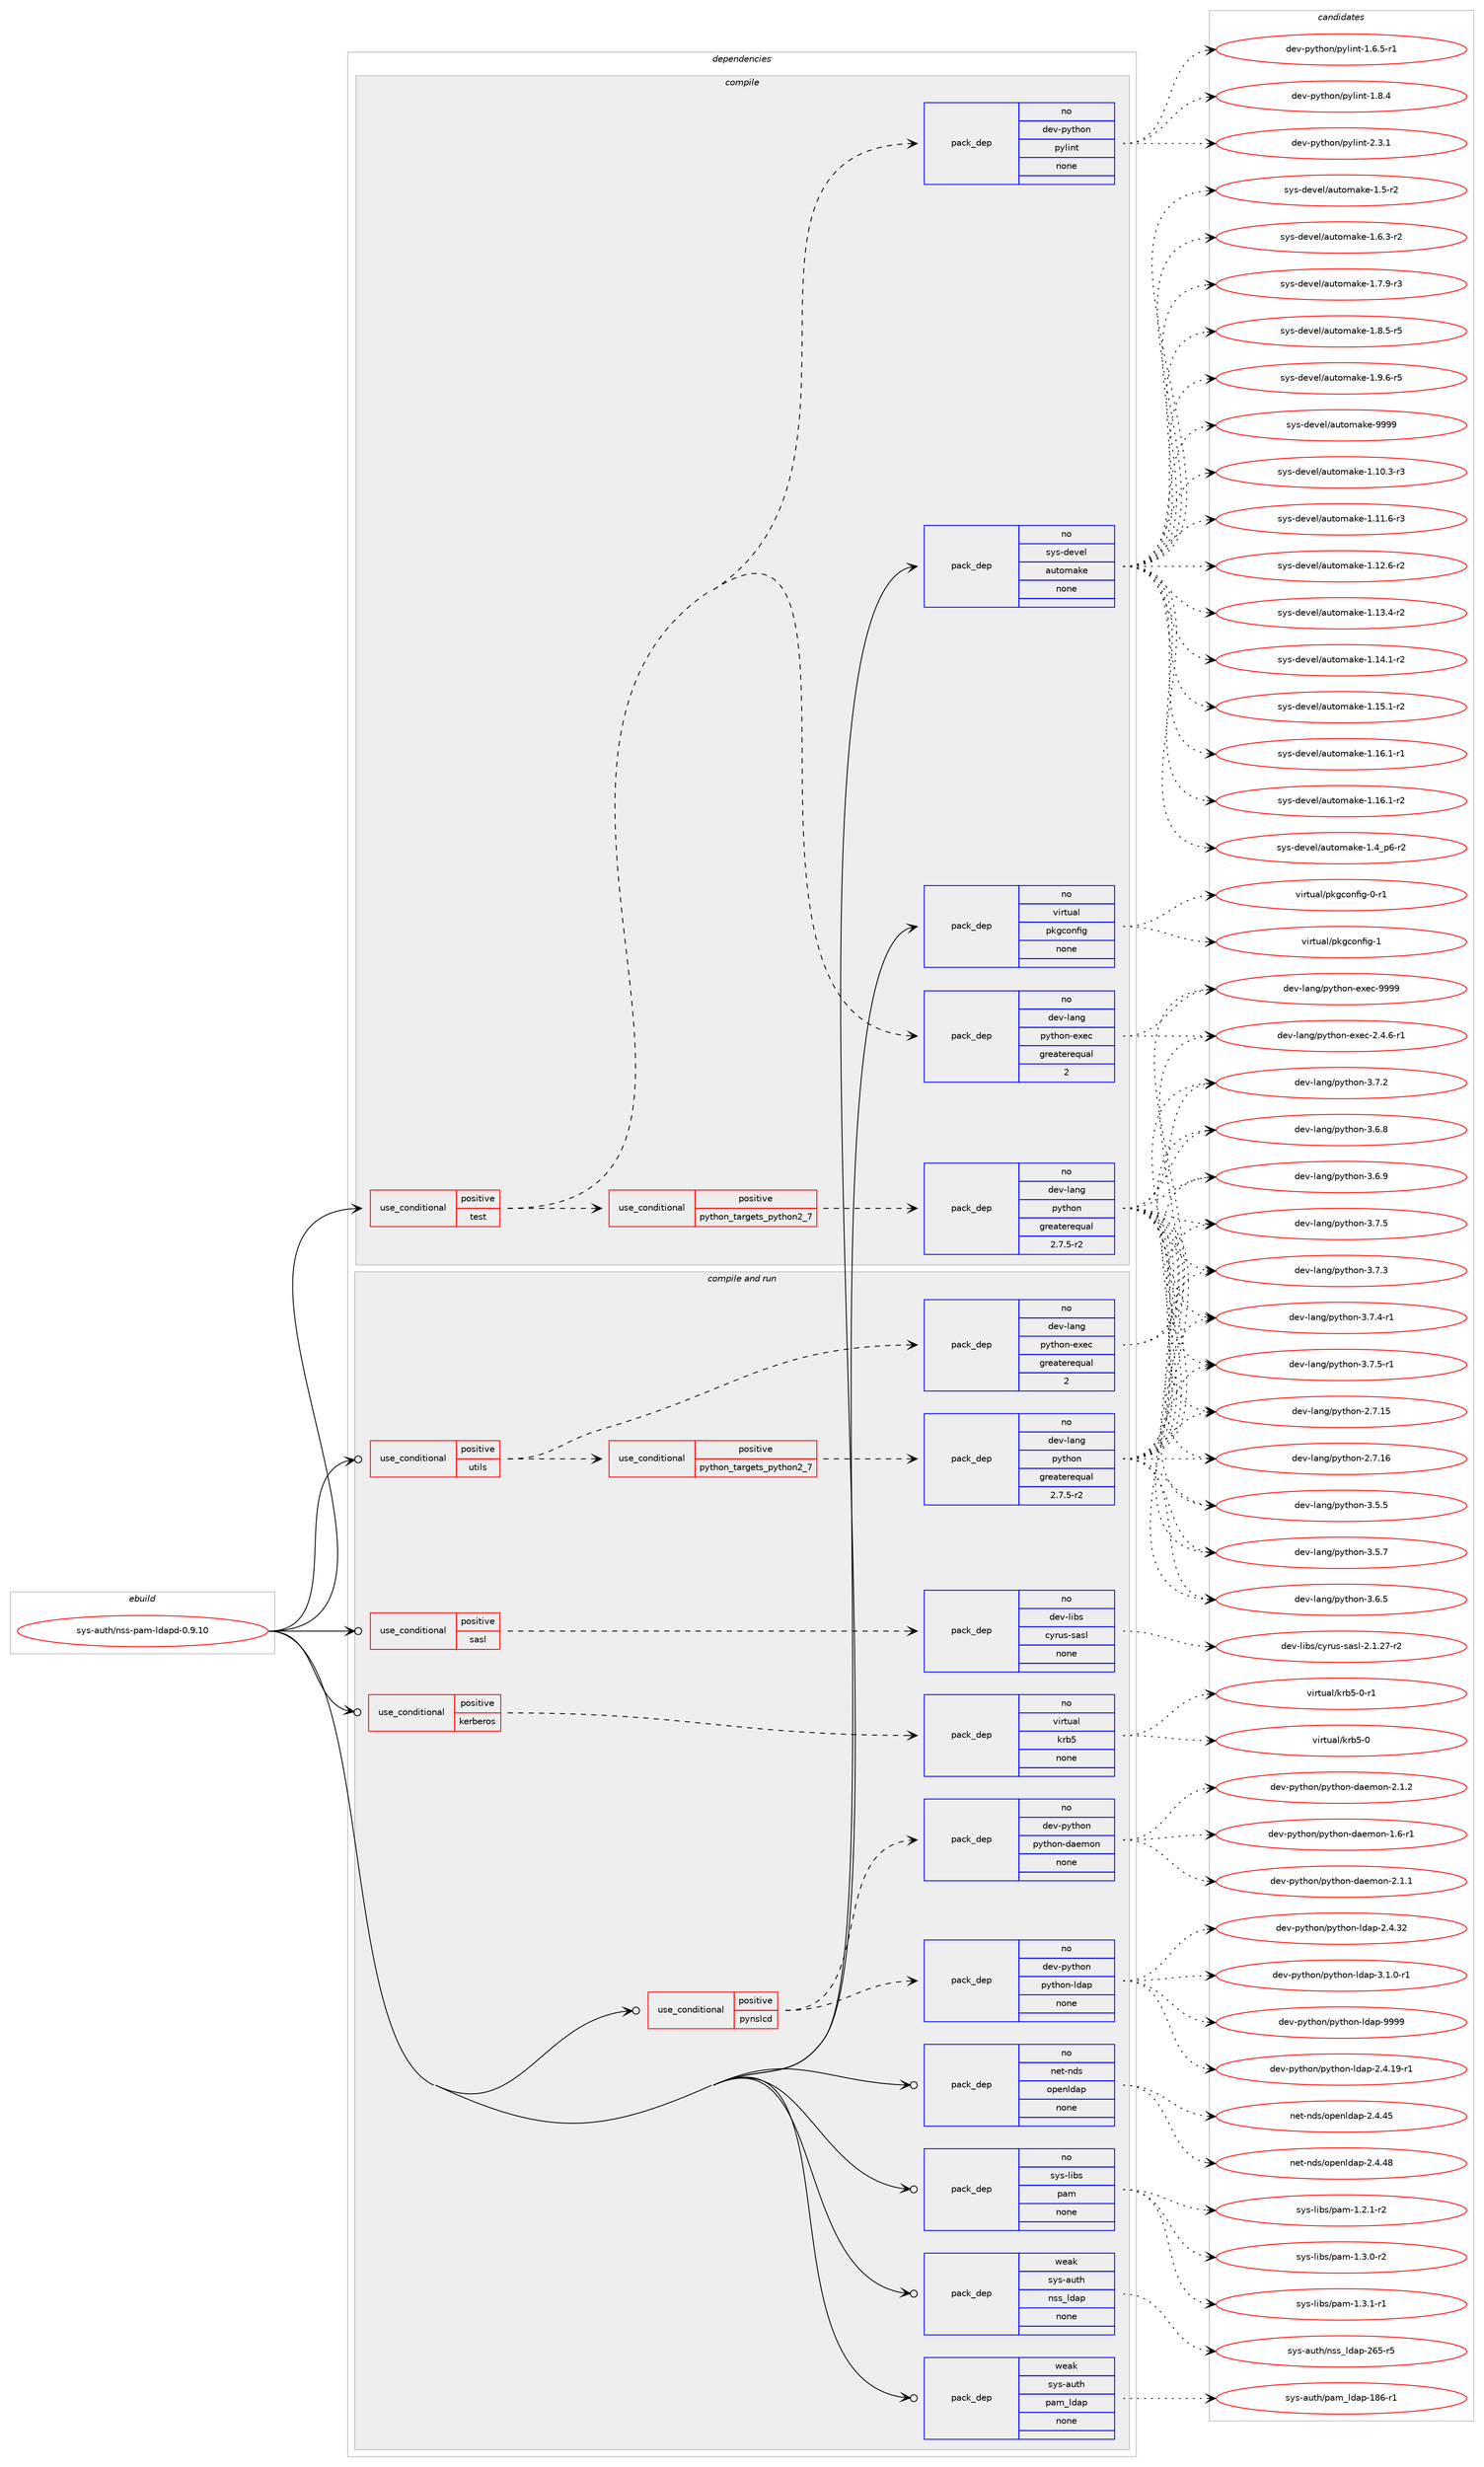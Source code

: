 digraph prolog {

# *************
# Graph options
# *************

newrank=true;
concentrate=true;
compound=true;
graph [rankdir=LR,fontname=Helvetica,fontsize=10,ranksep=1.5];#, ranksep=2.5, nodesep=0.2];
edge  [arrowhead=vee];
node  [fontname=Helvetica,fontsize=10];

# **********
# The ebuild
# **********

subgraph cluster_leftcol {
color=gray;
rank=same;
label=<<i>ebuild</i>>;
id [label="sys-auth/nss-pam-ldapd-0.9.10", color=red, width=4, href="../sys-auth/nss-pam-ldapd-0.9.10.svg"];
}

# ****************
# The dependencies
# ****************

subgraph cluster_midcol {
color=gray;
label=<<i>dependencies</i>>;
subgraph cluster_compile {
fillcolor="#eeeeee";
style=filled;
label=<<i>compile</i>>;
subgraph cond212019 {
dependency880118 [label=<<TABLE BORDER="0" CELLBORDER="1" CELLSPACING="0" CELLPADDING="4"><TR><TD ROWSPAN="3" CELLPADDING="10">use_conditional</TD></TR><TR><TD>positive</TD></TR><TR><TD>test</TD></TR></TABLE>>, shape=none, color=red];
subgraph cond212020 {
dependency880119 [label=<<TABLE BORDER="0" CELLBORDER="1" CELLSPACING="0" CELLPADDING="4"><TR><TD ROWSPAN="3" CELLPADDING="10">use_conditional</TD></TR><TR><TD>positive</TD></TR><TR><TD>python_targets_python2_7</TD></TR></TABLE>>, shape=none, color=red];
subgraph pack652680 {
dependency880120 [label=<<TABLE BORDER="0" CELLBORDER="1" CELLSPACING="0" CELLPADDING="4" WIDTH="220"><TR><TD ROWSPAN="6" CELLPADDING="30">pack_dep</TD></TR><TR><TD WIDTH="110">no</TD></TR><TR><TD>dev-lang</TD></TR><TR><TD>python</TD></TR><TR><TD>greaterequal</TD></TR><TR><TD>2.7.5-r2</TD></TR></TABLE>>, shape=none, color=blue];
}
dependency880119:e -> dependency880120:w [weight=20,style="dashed",arrowhead="vee"];
}
dependency880118:e -> dependency880119:w [weight=20,style="dashed",arrowhead="vee"];
subgraph pack652681 {
dependency880121 [label=<<TABLE BORDER="0" CELLBORDER="1" CELLSPACING="0" CELLPADDING="4" WIDTH="220"><TR><TD ROWSPAN="6" CELLPADDING="30">pack_dep</TD></TR><TR><TD WIDTH="110">no</TD></TR><TR><TD>dev-lang</TD></TR><TR><TD>python-exec</TD></TR><TR><TD>greaterequal</TD></TR><TR><TD>2</TD></TR></TABLE>>, shape=none, color=blue];
}
dependency880118:e -> dependency880121:w [weight=20,style="dashed",arrowhead="vee"];
subgraph pack652682 {
dependency880122 [label=<<TABLE BORDER="0" CELLBORDER="1" CELLSPACING="0" CELLPADDING="4" WIDTH="220"><TR><TD ROWSPAN="6" CELLPADDING="30">pack_dep</TD></TR><TR><TD WIDTH="110">no</TD></TR><TR><TD>dev-python</TD></TR><TR><TD>pylint</TD></TR><TR><TD>none</TD></TR><TR><TD></TD></TR></TABLE>>, shape=none, color=blue];
}
dependency880118:e -> dependency880122:w [weight=20,style="dashed",arrowhead="vee"];
}
id:e -> dependency880118:w [weight=20,style="solid",arrowhead="vee"];
subgraph pack652683 {
dependency880123 [label=<<TABLE BORDER="0" CELLBORDER="1" CELLSPACING="0" CELLPADDING="4" WIDTH="220"><TR><TD ROWSPAN="6" CELLPADDING="30">pack_dep</TD></TR><TR><TD WIDTH="110">no</TD></TR><TR><TD>sys-devel</TD></TR><TR><TD>automake</TD></TR><TR><TD>none</TD></TR><TR><TD></TD></TR></TABLE>>, shape=none, color=blue];
}
id:e -> dependency880123:w [weight=20,style="solid",arrowhead="vee"];
subgraph pack652684 {
dependency880124 [label=<<TABLE BORDER="0" CELLBORDER="1" CELLSPACING="0" CELLPADDING="4" WIDTH="220"><TR><TD ROWSPAN="6" CELLPADDING="30">pack_dep</TD></TR><TR><TD WIDTH="110">no</TD></TR><TR><TD>virtual</TD></TR><TR><TD>pkgconfig</TD></TR><TR><TD>none</TD></TR><TR><TD></TD></TR></TABLE>>, shape=none, color=blue];
}
id:e -> dependency880124:w [weight=20,style="solid",arrowhead="vee"];
}
subgraph cluster_compileandrun {
fillcolor="#eeeeee";
style=filled;
label=<<i>compile and run</i>>;
subgraph cond212021 {
dependency880125 [label=<<TABLE BORDER="0" CELLBORDER="1" CELLSPACING="0" CELLPADDING="4"><TR><TD ROWSPAN="3" CELLPADDING="10">use_conditional</TD></TR><TR><TD>positive</TD></TR><TR><TD>kerberos</TD></TR></TABLE>>, shape=none, color=red];
subgraph pack652685 {
dependency880126 [label=<<TABLE BORDER="0" CELLBORDER="1" CELLSPACING="0" CELLPADDING="4" WIDTH="220"><TR><TD ROWSPAN="6" CELLPADDING="30">pack_dep</TD></TR><TR><TD WIDTH="110">no</TD></TR><TR><TD>virtual</TD></TR><TR><TD>krb5</TD></TR><TR><TD>none</TD></TR><TR><TD></TD></TR></TABLE>>, shape=none, color=blue];
}
dependency880125:e -> dependency880126:w [weight=20,style="dashed",arrowhead="vee"];
}
id:e -> dependency880125:w [weight=20,style="solid",arrowhead="odotvee"];
subgraph cond212022 {
dependency880127 [label=<<TABLE BORDER="0" CELLBORDER="1" CELLSPACING="0" CELLPADDING="4"><TR><TD ROWSPAN="3" CELLPADDING="10">use_conditional</TD></TR><TR><TD>positive</TD></TR><TR><TD>pynslcd</TD></TR></TABLE>>, shape=none, color=red];
subgraph pack652686 {
dependency880128 [label=<<TABLE BORDER="0" CELLBORDER="1" CELLSPACING="0" CELLPADDING="4" WIDTH="220"><TR><TD ROWSPAN="6" CELLPADDING="30">pack_dep</TD></TR><TR><TD WIDTH="110">no</TD></TR><TR><TD>dev-python</TD></TR><TR><TD>python-ldap</TD></TR><TR><TD>none</TD></TR><TR><TD></TD></TR></TABLE>>, shape=none, color=blue];
}
dependency880127:e -> dependency880128:w [weight=20,style="dashed",arrowhead="vee"];
subgraph pack652687 {
dependency880129 [label=<<TABLE BORDER="0" CELLBORDER="1" CELLSPACING="0" CELLPADDING="4" WIDTH="220"><TR><TD ROWSPAN="6" CELLPADDING="30">pack_dep</TD></TR><TR><TD WIDTH="110">no</TD></TR><TR><TD>dev-python</TD></TR><TR><TD>python-daemon</TD></TR><TR><TD>none</TD></TR><TR><TD></TD></TR></TABLE>>, shape=none, color=blue];
}
dependency880127:e -> dependency880129:w [weight=20,style="dashed",arrowhead="vee"];
}
id:e -> dependency880127:w [weight=20,style="solid",arrowhead="odotvee"];
subgraph cond212023 {
dependency880130 [label=<<TABLE BORDER="0" CELLBORDER="1" CELLSPACING="0" CELLPADDING="4"><TR><TD ROWSPAN="3" CELLPADDING="10">use_conditional</TD></TR><TR><TD>positive</TD></TR><TR><TD>sasl</TD></TR></TABLE>>, shape=none, color=red];
subgraph pack652688 {
dependency880131 [label=<<TABLE BORDER="0" CELLBORDER="1" CELLSPACING="0" CELLPADDING="4" WIDTH="220"><TR><TD ROWSPAN="6" CELLPADDING="30">pack_dep</TD></TR><TR><TD WIDTH="110">no</TD></TR><TR><TD>dev-libs</TD></TR><TR><TD>cyrus-sasl</TD></TR><TR><TD>none</TD></TR><TR><TD></TD></TR></TABLE>>, shape=none, color=blue];
}
dependency880130:e -> dependency880131:w [weight=20,style="dashed",arrowhead="vee"];
}
id:e -> dependency880130:w [weight=20,style="solid",arrowhead="odotvee"];
subgraph cond212024 {
dependency880132 [label=<<TABLE BORDER="0" CELLBORDER="1" CELLSPACING="0" CELLPADDING="4"><TR><TD ROWSPAN="3" CELLPADDING="10">use_conditional</TD></TR><TR><TD>positive</TD></TR><TR><TD>utils</TD></TR></TABLE>>, shape=none, color=red];
subgraph cond212025 {
dependency880133 [label=<<TABLE BORDER="0" CELLBORDER="1" CELLSPACING="0" CELLPADDING="4"><TR><TD ROWSPAN="3" CELLPADDING="10">use_conditional</TD></TR><TR><TD>positive</TD></TR><TR><TD>python_targets_python2_7</TD></TR></TABLE>>, shape=none, color=red];
subgraph pack652689 {
dependency880134 [label=<<TABLE BORDER="0" CELLBORDER="1" CELLSPACING="0" CELLPADDING="4" WIDTH="220"><TR><TD ROWSPAN="6" CELLPADDING="30">pack_dep</TD></TR><TR><TD WIDTH="110">no</TD></TR><TR><TD>dev-lang</TD></TR><TR><TD>python</TD></TR><TR><TD>greaterequal</TD></TR><TR><TD>2.7.5-r2</TD></TR></TABLE>>, shape=none, color=blue];
}
dependency880133:e -> dependency880134:w [weight=20,style="dashed",arrowhead="vee"];
}
dependency880132:e -> dependency880133:w [weight=20,style="dashed",arrowhead="vee"];
subgraph pack652690 {
dependency880135 [label=<<TABLE BORDER="0" CELLBORDER="1" CELLSPACING="0" CELLPADDING="4" WIDTH="220"><TR><TD ROWSPAN="6" CELLPADDING="30">pack_dep</TD></TR><TR><TD WIDTH="110">no</TD></TR><TR><TD>dev-lang</TD></TR><TR><TD>python-exec</TD></TR><TR><TD>greaterequal</TD></TR><TR><TD>2</TD></TR></TABLE>>, shape=none, color=blue];
}
dependency880132:e -> dependency880135:w [weight=20,style="dashed",arrowhead="vee"];
}
id:e -> dependency880132:w [weight=20,style="solid",arrowhead="odotvee"];
subgraph pack652691 {
dependency880136 [label=<<TABLE BORDER="0" CELLBORDER="1" CELLSPACING="0" CELLPADDING="4" WIDTH="220"><TR><TD ROWSPAN="6" CELLPADDING="30">pack_dep</TD></TR><TR><TD WIDTH="110">no</TD></TR><TR><TD>net-nds</TD></TR><TR><TD>openldap</TD></TR><TR><TD>none</TD></TR><TR><TD></TD></TR></TABLE>>, shape=none, color=blue];
}
id:e -> dependency880136:w [weight=20,style="solid",arrowhead="odotvee"];
subgraph pack652692 {
dependency880137 [label=<<TABLE BORDER="0" CELLBORDER="1" CELLSPACING="0" CELLPADDING="4" WIDTH="220"><TR><TD ROWSPAN="6" CELLPADDING="30">pack_dep</TD></TR><TR><TD WIDTH="110">no</TD></TR><TR><TD>sys-libs</TD></TR><TR><TD>pam</TD></TR><TR><TD>none</TD></TR><TR><TD></TD></TR></TABLE>>, shape=none, color=blue];
}
id:e -> dependency880137:w [weight=20,style="solid",arrowhead="odotvee"];
subgraph pack652693 {
dependency880138 [label=<<TABLE BORDER="0" CELLBORDER="1" CELLSPACING="0" CELLPADDING="4" WIDTH="220"><TR><TD ROWSPAN="6" CELLPADDING="30">pack_dep</TD></TR><TR><TD WIDTH="110">weak</TD></TR><TR><TD>sys-auth</TD></TR><TR><TD>nss_ldap</TD></TR><TR><TD>none</TD></TR><TR><TD></TD></TR></TABLE>>, shape=none, color=blue];
}
id:e -> dependency880138:w [weight=20,style="solid",arrowhead="odotvee"];
subgraph pack652694 {
dependency880139 [label=<<TABLE BORDER="0" CELLBORDER="1" CELLSPACING="0" CELLPADDING="4" WIDTH="220"><TR><TD ROWSPAN="6" CELLPADDING="30">pack_dep</TD></TR><TR><TD WIDTH="110">weak</TD></TR><TR><TD>sys-auth</TD></TR><TR><TD>pam_ldap</TD></TR><TR><TD>none</TD></TR><TR><TD></TD></TR></TABLE>>, shape=none, color=blue];
}
id:e -> dependency880139:w [weight=20,style="solid",arrowhead="odotvee"];
}
subgraph cluster_run {
fillcolor="#eeeeee";
style=filled;
label=<<i>run</i>>;
}
}

# **************
# The candidates
# **************

subgraph cluster_choices {
rank=same;
color=gray;
label=<<i>candidates</i>>;

subgraph choice652680 {
color=black;
nodesep=1;
choice10010111845108971101034711212111610411111045504655464953 [label="dev-lang/python-2.7.15", color=red, width=4,href="../dev-lang/python-2.7.15.svg"];
choice10010111845108971101034711212111610411111045504655464954 [label="dev-lang/python-2.7.16", color=red, width=4,href="../dev-lang/python-2.7.16.svg"];
choice100101118451089711010347112121116104111110455146534653 [label="dev-lang/python-3.5.5", color=red, width=4,href="../dev-lang/python-3.5.5.svg"];
choice100101118451089711010347112121116104111110455146534655 [label="dev-lang/python-3.5.7", color=red, width=4,href="../dev-lang/python-3.5.7.svg"];
choice100101118451089711010347112121116104111110455146544653 [label="dev-lang/python-3.6.5", color=red, width=4,href="../dev-lang/python-3.6.5.svg"];
choice100101118451089711010347112121116104111110455146544656 [label="dev-lang/python-3.6.8", color=red, width=4,href="../dev-lang/python-3.6.8.svg"];
choice100101118451089711010347112121116104111110455146544657 [label="dev-lang/python-3.6.9", color=red, width=4,href="../dev-lang/python-3.6.9.svg"];
choice100101118451089711010347112121116104111110455146554650 [label="dev-lang/python-3.7.2", color=red, width=4,href="../dev-lang/python-3.7.2.svg"];
choice100101118451089711010347112121116104111110455146554651 [label="dev-lang/python-3.7.3", color=red, width=4,href="../dev-lang/python-3.7.3.svg"];
choice1001011184510897110103471121211161041111104551465546524511449 [label="dev-lang/python-3.7.4-r1", color=red, width=4,href="../dev-lang/python-3.7.4-r1.svg"];
choice100101118451089711010347112121116104111110455146554653 [label="dev-lang/python-3.7.5", color=red, width=4,href="../dev-lang/python-3.7.5.svg"];
choice1001011184510897110103471121211161041111104551465546534511449 [label="dev-lang/python-3.7.5-r1", color=red, width=4,href="../dev-lang/python-3.7.5-r1.svg"];
dependency880120:e -> choice10010111845108971101034711212111610411111045504655464953:w [style=dotted,weight="100"];
dependency880120:e -> choice10010111845108971101034711212111610411111045504655464954:w [style=dotted,weight="100"];
dependency880120:e -> choice100101118451089711010347112121116104111110455146534653:w [style=dotted,weight="100"];
dependency880120:e -> choice100101118451089711010347112121116104111110455146534655:w [style=dotted,weight="100"];
dependency880120:e -> choice100101118451089711010347112121116104111110455146544653:w [style=dotted,weight="100"];
dependency880120:e -> choice100101118451089711010347112121116104111110455146544656:w [style=dotted,weight="100"];
dependency880120:e -> choice100101118451089711010347112121116104111110455146544657:w [style=dotted,weight="100"];
dependency880120:e -> choice100101118451089711010347112121116104111110455146554650:w [style=dotted,weight="100"];
dependency880120:e -> choice100101118451089711010347112121116104111110455146554651:w [style=dotted,weight="100"];
dependency880120:e -> choice1001011184510897110103471121211161041111104551465546524511449:w [style=dotted,weight="100"];
dependency880120:e -> choice100101118451089711010347112121116104111110455146554653:w [style=dotted,weight="100"];
dependency880120:e -> choice1001011184510897110103471121211161041111104551465546534511449:w [style=dotted,weight="100"];
}
subgraph choice652681 {
color=black;
nodesep=1;
choice10010111845108971101034711212111610411111045101120101994550465246544511449 [label="dev-lang/python-exec-2.4.6-r1", color=red, width=4,href="../dev-lang/python-exec-2.4.6-r1.svg"];
choice10010111845108971101034711212111610411111045101120101994557575757 [label="dev-lang/python-exec-9999", color=red, width=4,href="../dev-lang/python-exec-9999.svg"];
dependency880121:e -> choice10010111845108971101034711212111610411111045101120101994550465246544511449:w [style=dotted,weight="100"];
dependency880121:e -> choice10010111845108971101034711212111610411111045101120101994557575757:w [style=dotted,weight="100"];
}
subgraph choice652682 {
color=black;
nodesep=1;
choice10010111845112121116104111110471121211081051101164549465446534511449 [label="dev-python/pylint-1.6.5-r1", color=red, width=4,href="../dev-python/pylint-1.6.5-r1.svg"];
choice1001011184511212111610411111047112121108105110116454946564652 [label="dev-python/pylint-1.8.4", color=red, width=4,href="../dev-python/pylint-1.8.4.svg"];
choice1001011184511212111610411111047112121108105110116455046514649 [label="dev-python/pylint-2.3.1", color=red, width=4,href="../dev-python/pylint-2.3.1.svg"];
dependency880122:e -> choice10010111845112121116104111110471121211081051101164549465446534511449:w [style=dotted,weight="100"];
dependency880122:e -> choice1001011184511212111610411111047112121108105110116454946564652:w [style=dotted,weight="100"];
dependency880122:e -> choice1001011184511212111610411111047112121108105110116455046514649:w [style=dotted,weight="100"];
}
subgraph choice652683 {
color=black;
nodesep=1;
choice11512111545100101118101108479711711611110997107101454946494846514511451 [label="sys-devel/automake-1.10.3-r3", color=red, width=4,href="../sys-devel/automake-1.10.3-r3.svg"];
choice11512111545100101118101108479711711611110997107101454946494946544511451 [label="sys-devel/automake-1.11.6-r3", color=red, width=4,href="../sys-devel/automake-1.11.6-r3.svg"];
choice11512111545100101118101108479711711611110997107101454946495046544511450 [label="sys-devel/automake-1.12.6-r2", color=red, width=4,href="../sys-devel/automake-1.12.6-r2.svg"];
choice11512111545100101118101108479711711611110997107101454946495146524511450 [label="sys-devel/automake-1.13.4-r2", color=red, width=4,href="../sys-devel/automake-1.13.4-r2.svg"];
choice11512111545100101118101108479711711611110997107101454946495246494511450 [label="sys-devel/automake-1.14.1-r2", color=red, width=4,href="../sys-devel/automake-1.14.1-r2.svg"];
choice11512111545100101118101108479711711611110997107101454946495346494511450 [label="sys-devel/automake-1.15.1-r2", color=red, width=4,href="../sys-devel/automake-1.15.1-r2.svg"];
choice11512111545100101118101108479711711611110997107101454946495446494511449 [label="sys-devel/automake-1.16.1-r1", color=red, width=4,href="../sys-devel/automake-1.16.1-r1.svg"];
choice11512111545100101118101108479711711611110997107101454946495446494511450 [label="sys-devel/automake-1.16.1-r2", color=red, width=4,href="../sys-devel/automake-1.16.1-r2.svg"];
choice115121115451001011181011084797117116111109971071014549465295112544511450 [label="sys-devel/automake-1.4_p6-r2", color=red, width=4,href="../sys-devel/automake-1.4_p6-r2.svg"];
choice11512111545100101118101108479711711611110997107101454946534511450 [label="sys-devel/automake-1.5-r2", color=red, width=4,href="../sys-devel/automake-1.5-r2.svg"];
choice115121115451001011181011084797117116111109971071014549465446514511450 [label="sys-devel/automake-1.6.3-r2", color=red, width=4,href="../sys-devel/automake-1.6.3-r2.svg"];
choice115121115451001011181011084797117116111109971071014549465546574511451 [label="sys-devel/automake-1.7.9-r3", color=red, width=4,href="../sys-devel/automake-1.7.9-r3.svg"];
choice115121115451001011181011084797117116111109971071014549465646534511453 [label="sys-devel/automake-1.8.5-r5", color=red, width=4,href="../sys-devel/automake-1.8.5-r5.svg"];
choice115121115451001011181011084797117116111109971071014549465746544511453 [label="sys-devel/automake-1.9.6-r5", color=red, width=4,href="../sys-devel/automake-1.9.6-r5.svg"];
choice115121115451001011181011084797117116111109971071014557575757 [label="sys-devel/automake-9999", color=red, width=4,href="../sys-devel/automake-9999.svg"];
dependency880123:e -> choice11512111545100101118101108479711711611110997107101454946494846514511451:w [style=dotted,weight="100"];
dependency880123:e -> choice11512111545100101118101108479711711611110997107101454946494946544511451:w [style=dotted,weight="100"];
dependency880123:e -> choice11512111545100101118101108479711711611110997107101454946495046544511450:w [style=dotted,weight="100"];
dependency880123:e -> choice11512111545100101118101108479711711611110997107101454946495146524511450:w [style=dotted,weight="100"];
dependency880123:e -> choice11512111545100101118101108479711711611110997107101454946495246494511450:w [style=dotted,weight="100"];
dependency880123:e -> choice11512111545100101118101108479711711611110997107101454946495346494511450:w [style=dotted,weight="100"];
dependency880123:e -> choice11512111545100101118101108479711711611110997107101454946495446494511449:w [style=dotted,weight="100"];
dependency880123:e -> choice11512111545100101118101108479711711611110997107101454946495446494511450:w [style=dotted,weight="100"];
dependency880123:e -> choice115121115451001011181011084797117116111109971071014549465295112544511450:w [style=dotted,weight="100"];
dependency880123:e -> choice11512111545100101118101108479711711611110997107101454946534511450:w [style=dotted,weight="100"];
dependency880123:e -> choice115121115451001011181011084797117116111109971071014549465446514511450:w [style=dotted,weight="100"];
dependency880123:e -> choice115121115451001011181011084797117116111109971071014549465546574511451:w [style=dotted,weight="100"];
dependency880123:e -> choice115121115451001011181011084797117116111109971071014549465646534511453:w [style=dotted,weight="100"];
dependency880123:e -> choice115121115451001011181011084797117116111109971071014549465746544511453:w [style=dotted,weight="100"];
dependency880123:e -> choice115121115451001011181011084797117116111109971071014557575757:w [style=dotted,weight="100"];
}
subgraph choice652684 {
color=black;
nodesep=1;
choice11810511411611797108471121071039911111010210510345484511449 [label="virtual/pkgconfig-0-r1", color=red, width=4,href="../virtual/pkgconfig-0-r1.svg"];
choice1181051141161179710847112107103991111101021051034549 [label="virtual/pkgconfig-1", color=red, width=4,href="../virtual/pkgconfig-1.svg"];
dependency880124:e -> choice11810511411611797108471121071039911111010210510345484511449:w [style=dotted,weight="100"];
dependency880124:e -> choice1181051141161179710847112107103991111101021051034549:w [style=dotted,weight="100"];
}
subgraph choice652685 {
color=black;
nodesep=1;
choice118105114116117971084710711498534548 [label="virtual/krb5-0", color=red, width=4,href="../virtual/krb5-0.svg"];
choice1181051141161179710847107114985345484511449 [label="virtual/krb5-0-r1", color=red, width=4,href="../virtual/krb5-0-r1.svg"];
dependency880126:e -> choice118105114116117971084710711498534548:w [style=dotted,weight="100"];
dependency880126:e -> choice1181051141161179710847107114985345484511449:w [style=dotted,weight="100"];
}
subgraph choice652686 {
color=black;
nodesep=1;
choice10010111845112121116104111110471121211161041111104510810097112455046524649574511449 [label="dev-python/python-ldap-2.4.19-r1", color=red, width=4,href="../dev-python/python-ldap-2.4.19-r1.svg"];
choice1001011184511212111610411111047112121116104111110451081009711245504652465150 [label="dev-python/python-ldap-2.4.32", color=red, width=4,href="../dev-python/python-ldap-2.4.32.svg"];
choice100101118451121211161041111104711212111610411111045108100971124551464946484511449 [label="dev-python/python-ldap-3.1.0-r1", color=red, width=4,href="../dev-python/python-ldap-3.1.0-r1.svg"];
choice100101118451121211161041111104711212111610411111045108100971124557575757 [label="dev-python/python-ldap-9999", color=red, width=4,href="../dev-python/python-ldap-9999.svg"];
dependency880128:e -> choice10010111845112121116104111110471121211161041111104510810097112455046524649574511449:w [style=dotted,weight="100"];
dependency880128:e -> choice1001011184511212111610411111047112121116104111110451081009711245504652465150:w [style=dotted,weight="100"];
dependency880128:e -> choice100101118451121211161041111104711212111610411111045108100971124551464946484511449:w [style=dotted,weight="100"];
dependency880128:e -> choice100101118451121211161041111104711212111610411111045108100971124557575757:w [style=dotted,weight="100"];
}
subgraph choice652687 {
color=black;
nodesep=1;
choice10010111845112121116104111110471121211161041111104510097101109111110454946544511449 [label="dev-python/python-daemon-1.6-r1", color=red, width=4,href="../dev-python/python-daemon-1.6-r1.svg"];
choice10010111845112121116104111110471121211161041111104510097101109111110455046494649 [label="dev-python/python-daemon-2.1.1", color=red, width=4,href="../dev-python/python-daemon-2.1.1.svg"];
choice10010111845112121116104111110471121211161041111104510097101109111110455046494650 [label="dev-python/python-daemon-2.1.2", color=red, width=4,href="../dev-python/python-daemon-2.1.2.svg"];
dependency880129:e -> choice10010111845112121116104111110471121211161041111104510097101109111110454946544511449:w [style=dotted,weight="100"];
dependency880129:e -> choice10010111845112121116104111110471121211161041111104510097101109111110455046494649:w [style=dotted,weight="100"];
dependency880129:e -> choice10010111845112121116104111110471121211161041111104510097101109111110455046494650:w [style=dotted,weight="100"];
}
subgraph choice652688 {
color=black;
nodesep=1;
choice100101118451081059811547991211141171154511597115108455046494650554511450 [label="dev-libs/cyrus-sasl-2.1.27-r2", color=red, width=4,href="../dev-libs/cyrus-sasl-2.1.27-r2.svg"];
dependency880131:e -> choice100101118451081059811547991211141171154511597115108455046494650554511450:w [style=dotted,weight="100"];
}
subgraph choice652689 {
color=black;
nodesep=1;
choice10010111845108971101034711212111610411111045504655464953 [label="dev-lang/python-2.7.15", color=red, width=4,href="../dev-lang/python-2.7.15.svg"];
choice10010111845108971101034711212111610411111045504655464954 [label="dev-lang/python-2.7.16", color=red, width=4,href="../dev-lang/python-2.7.16.svg"];
choice100101118451089711010347112121116104111110455146534653 [label="dev-lang/python-3.5.5", color=red, width=4,href="../dev-lang/python-3.5.5.svg"];
choice100101118451089711010347112121116104111110455146534655 [label="dev-lang/python-3.5.7", color=red, width=4,href="../dev-lang/python-3.5.7.svg"];
choice100101118451089711010347112121116104111110455146544653 [label="dev-lang/python-3.6.5", color=red, width=4,href="../dev-lang/python-3.6.5.svg"];
choice100101118451089711010347112121116104111110455146544656 [label="dev-lang/python-3.6.8", color=red, width=4,href="../dev-lang/python-3.6.8.svg"];
choice100101118451089711010347112121116104111110455146544657 [label="dev-lang/python-3.6.9", color=red, width=4,href="../dev-lang/python-3.6.9.svg"];
choice100101118451089711010347112121116104111110455146554650 [label="dev-lang/python-3.7.2", color=red, width=4,href="../dev-lang/python-3.7.2.svg"];
choice100101118451089711010347112121116104111110455146554651 [label="dev-lang/python-3.7.3", color=red, width=4,href="../dev-lang/python-3.7.3.svg"];
choice1001011184510897110103471121211161041111104551465546524511449 [label="dev-lang/python-3.7.4-r1", color=red, width=4,href="../dev-lang/python-3.7.4-r1.svg"];
choice100101118451089711010347112121116104111110455146554653 [label="dev-lang/python-3.7.5", color=red, width=4,href="../dev-lang/python-3.7.5.svg"];
choice1001011184510897110103471121211161041111104551465546534511449 [label="dev-lang/python-3.7.5-r1", color=red, width=4,href="../dev-lang/python-3.7.5-r1.svg"];
dependency880134:e -> choice10010111845108971101034711212111610411111045504655464953:w [style=dotted,weight="100"];
dependency880134:e -> choice10010111845108971101034711212111610411111045504655464954:w [style=dotted,weight="100"];
dependency880134:e -> choice100101118451089711010347112121116104111110455146534653:w [style=dotted,weight="100"];
dependency880134:e -> choice100101118451089711010347112121116104111110455146534655:w [style=dotted,weight="100"];
dependency880134:e -> choice100101118451089711010347112121116104111110455146544653:w [style=dotted,weight="100"];
dependency880134:e -> choice100101118451089711010347112121116104111110455146544656:w [style=dotted,weight="100"];
dependency880134:e -> choice100101118451089711010347112121116104111110455146544657:w [style=dotted,weight="100"];
dependency880134:e -> choice100101118451089711010347112121116104111110455146554650:w [style=dotted,weight="100"];
dependency880134:e -> choice100101118451089711010347112121116104111110455146554651:w [style=dotted,weight="100"];
dependency880134:e -> choice1001011184510897110103471121211161041111104551465546524511449:w [style=dotted,weight="100"];
dependency880134:e -> choice100101118451089711010347112121116104111110455146554653:w [style=dotted,weight="100"];
dependency880134:e -> choice1001011184510897110103471121211161041111104551465546534511449:w [style=dotted,weight="100"];
}
subgraph choice652690 {
color=black;
nodesep=1;
choice10010111845108971101034711212111610411111045101120101994550465246544511449 [label="dev-lang/python-exec-2.4.6-r1", color=red, width=4,href="../dev-lang/python-exec-2.4.6-r1.svg"];
choice10010111845108971101034711212111610411111045101120101994557575757 [label="dev-lang/python-exec-9999", color=red, width=4,href="../dev-lang/python-exec-9999.svg"];
dependency880135:e -> choice10010111845108971101034711212111610411111045101120101994550465246544511449:w [style=dotted,weight="100"];
dependency880135:e -> choice10010111845108971101034711212111610411111045101120101994557575757:w [style=dotted,weight="100"];
}
subgraph choice652691 {
color=black;
nodesep=1;
choice11010111645110100115471111121011101081009711245504652465253 [label="net-nds/openldap-2.4.45", color=red, width=4,href="../net-nds/openldap-2.4.45.svg"];
choice11010111645110100115471111121011101081009711245504652465256 [label="net-nds/openldap-2.4.48", color=red, width=4,href="../net-nds/openldap-2.4.48.svg"];
dependency880136:e -> choice11010111645110100115471111121011101081009711245504652465253:w [style=dotted,weight="100"];
dependency880136:e -> choice11010111645110100115471111121011101081009711245504652465256:w [style=dotted,weight="100"];
}
subgraph choice652692 {
color=black;
nodesep=1;
choice115121115451081059811547112971094549465046494511450 [label="sys-libs/pam-1.2.1-r2", color=red, width=4,href="../sys-libs/pam-1.2.1-r2.svg"];
choice115121115451081059811547112971094549465146484511450 [label="sys-libs/pam-1.3.0-r2", color=red, width=4,href="../sys-libs/pam-1.3.0-r2.svg"];
choice115121115451081059811547112971094549465146494511449 [label="sys-libs/pam-1.3.1-r1", color=red, width=4,href="../sys-libs/pam-1.3.1-r1.svg"];
dependency880137:e -> choice115121115451081059811547112971094549465046494511450:w [style=dotted,weight="100"];
dependency880137:e -> choice115121115451081059811547112971094549465146484511450:w [style=dotted,weight="100"];
dependency880137:e -> choice115121115451081059811547112971094549465146494511449:w [style=dotted,weight="100"];
}
subgraph choice652693 {
color=black;
nodesep=1;
choice1151211154597117116104471101151159510810097112455054534511453 [label="sys-auth/nss_ldap-265-r5", color=red, width=4,href="../sys-auth/nss_ldap-265-r5.svg"];
dependency880138:e -> choice1151211154597117116104471101151159510810097112455054534511453:w [style=dotted,weight="100"];
}
subgraph choice652694 {
color=black;
nodesep=1;
choice115121115459711711610447112971099510810097112454956544511449 [label="sys-auth/pam_ldap-186-r1", color=red, width=4,href="../sys-auth/pam_ldap-186-r1.svg"];
dependency880139:e -> choice115121115459711711610447112971099510810097112454956544511449:w [style=dotted,weight="100"];
}
}

}
